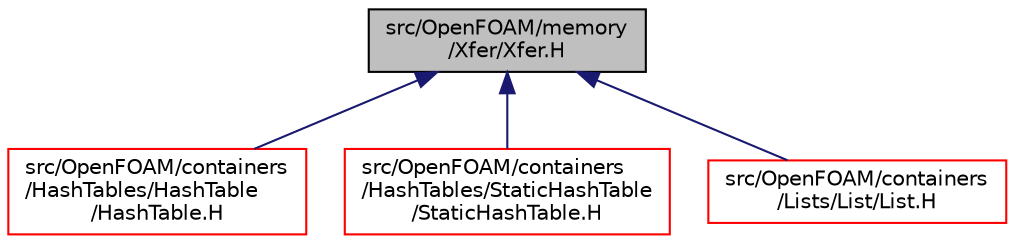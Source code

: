 digraph "src/OpenFOAM/memory/Xfer/Xfer.H"
{
  bgcolor="transparent";
  edge [fontname="Helvetica",fontsize="10",labelfontname="Helvetica",labelfontsize="10"];
  node [fontname="Helvetica",fontsize="10",shape=record];
  Node1 [label="src/OpenFOAM/memory\l/Xfer/Xfer.H",height=0.2,width=0.4,color="black", fillcolor="grey75", style="filled", fontcolor="black"];
  Node1 -> Node2 [dir="back",color="midnightblue",fontsize="10",style="solid",fontname="Helvetica"];
  Node2 [label="src/OpenFOAM/containers\l/HashTables/HashTable\l/HashTable.H",height=0.2,width=0.4,color="red",URL="$a07756.html"];
  Node1 -> Node3 [dir="back",color="midnightblue",fontsize="10",style="solid",fontname="Helvetica"];
  Node3 [label="src/OpenFOAM/containers\l/HashTables/StaticHashTable\l/StaticHashTable.H",height=0.2,width=0.4,color="red",URL="$a07763.html"];
  Node1 -> Node4 [dir="back",color="midnightblue",fontsize="10",style="solid",fontname="Helvetica"];
  Node4 [label="src/OpenFOAM/containers\l/Lists/List/List.H",height=0.2,width=0.4,color="red",URL="$a07819.html"];
}
